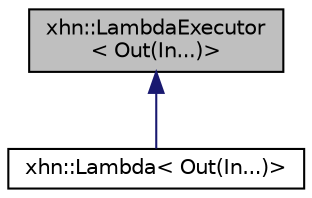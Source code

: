 digraph "xhn::LambdaExecutor&lt; Out(In...)&gt;"
{
  edge [fontname="Helvetica",fontsize="10",labelfontname="Helvetica",labelfontsize="10"];
  node [fontname="Helvetica",fontsize="10",shape=record];
  Node1 [label="xhn::LambdaExecutor\l\< Out(In...)\>",height=0.2,width=0.4,color="black", fillcolor="grey75", style="filled", fontcolor="black"];
  Node1 -> Node2 [dir="back",color="midnightblue",fontsize="10",style="solid",fontname="Helvetica"];
  Node2 [label="xhn::Lambda\< Out(In...)\>",height=0.2,width=0.4,color="black", fillcolor="white", style="filled",URL="$classxhn_1_1_lambda_3_01_out_07_in_8_8_8_08_4.html"];
}
